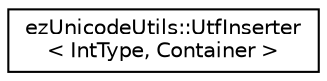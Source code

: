 digraph "Graphical Class Hierarchy"
{
 // LATEX_PDF_SIZE
  edge [fontname="Helvetica",fontsize="10",labelfontname="Helvetica",labelfontsize="10"];
  node [fontname="Helvetica",fontsize="10",shape=record];
  rankdir="LR";
  Node0 [label="ezUnicodeUtils::UtfInserter\l\< IntType, Container \>",height=0.2,width=0.4,color="black", fillcolor="white", style="filled",URL="$da/d97/structez_unicode_utils_1_1_utf_inserter.htm",tooltip="[internal] Small helper class to append bytes to some arbitrary container. Used for Utf8 string build..."];
}

